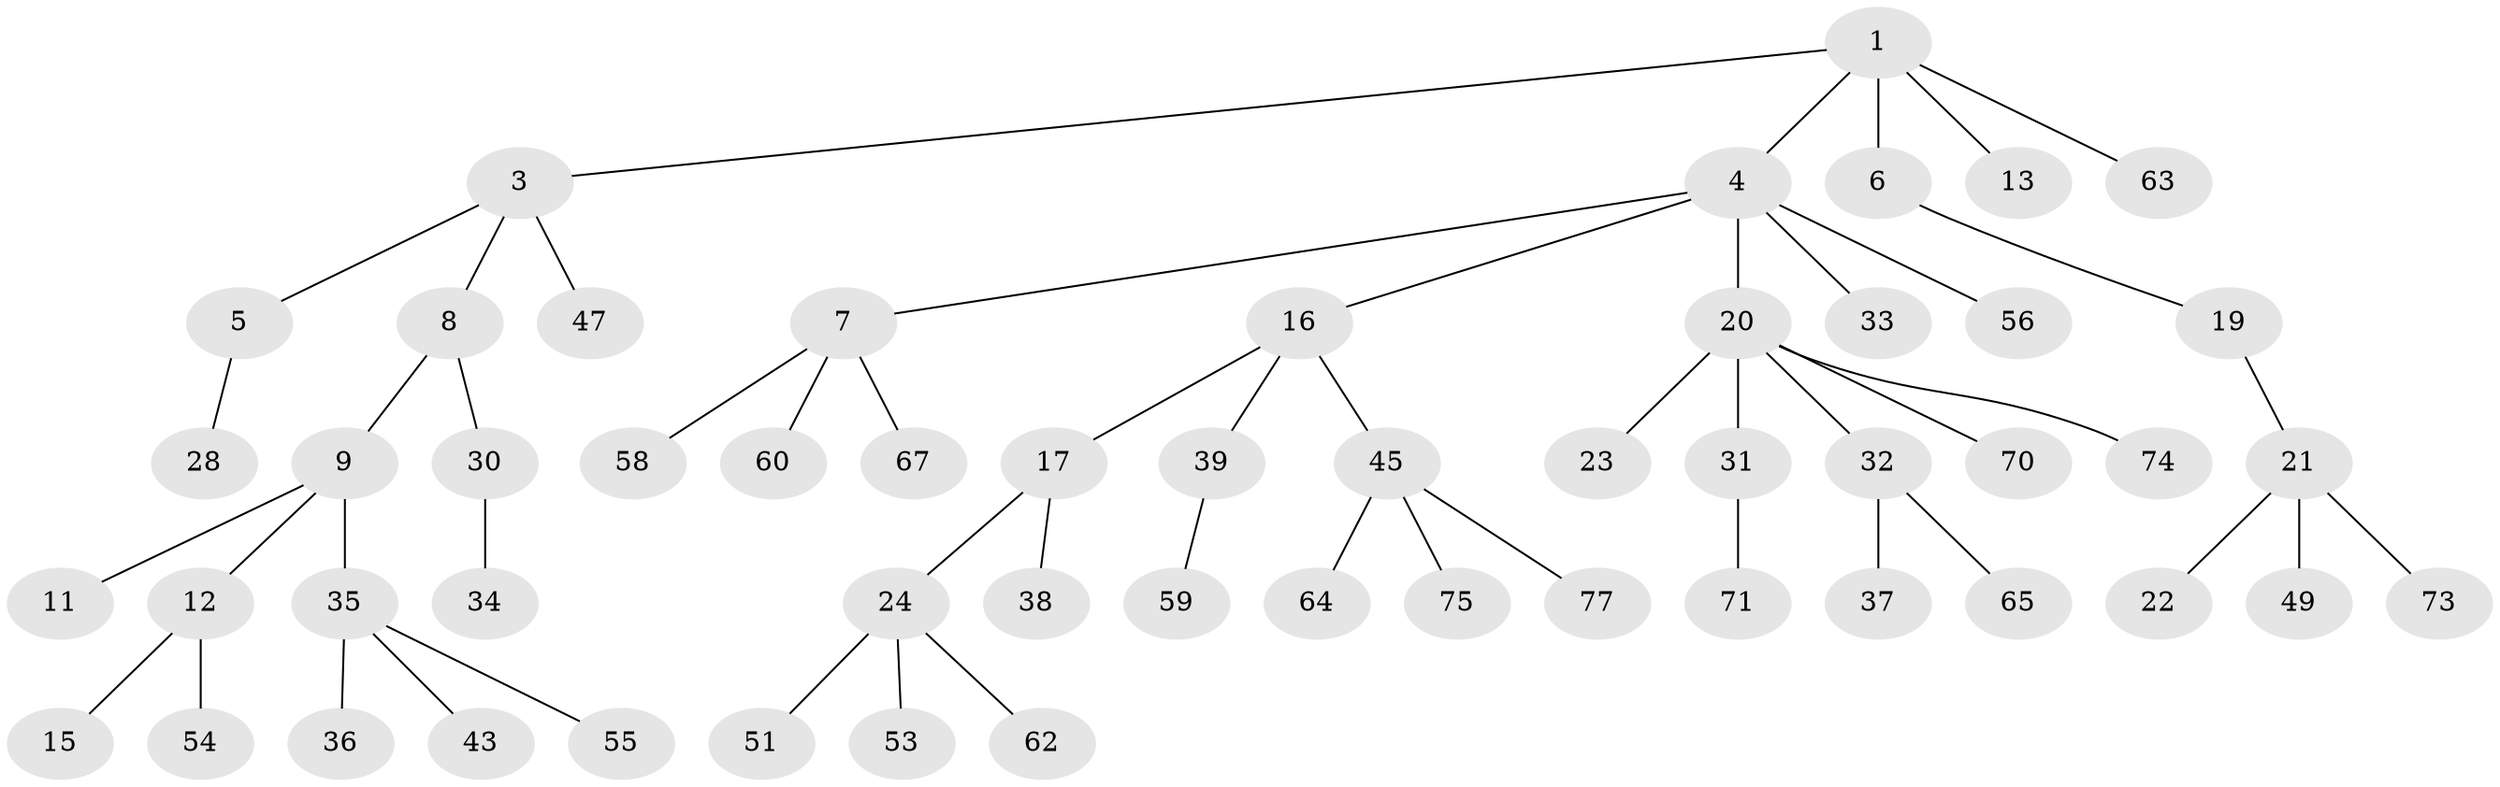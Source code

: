 // original degree distribution, {4: 0.10256410256410256, 3: 0.10256410256410256, 6: 0.01282051282051282, 2: 0.24358974358974358, 1: 0.5, 5: 0.038461538461538464}
// Generated by graph-tools (version 1.1) at 2025/19/03/04/25 18:19:15]
// undirected, 54 vertices, 53 edges
graph export_dot {
graph [start="1"]
  node [color=gray90,style=filled];
  1 [super="+2+57"];
  3;
  4;
  5 [super="+18"];
  6;
  7;
  8 [super="+10"];
  9 [super="+29"];
  11;
  12 [super="+14"];
  13;
  15;
  16;
  17;
  19;
  20 [super="+66+26"];
  21 [super="+27"];
  22;
  23;
  24 [super="+61+52"];
  28;
  30 [super="+48"];
  31 [super="+46"];
  32;
  33;
  34;
  35;
  36;
  37 [super="+42"];
  38 [super="+44"];
  39 [super="+40"];
  43;
  45 [super="+78+72"];
  47 [super="+50"];
  49;
  51;
  53;
  54 [super="+69"];
  55;
  56;
  58;
  59;
  60;
  62;
  63;
  64;
  65;
  67;
  70;
  71;
  73;
  74 [super="+76"];
  75;
  77;
  1 -- 3;
  1 -- 6;
  1 -- 4;
  1 -- 13;
  1 -- 63;
  3 -- 5;
  3 -- 8;
  3 -- 47;
  4 -- 7;
  4 -- 16;
  4 -- 20;
  4 -- 33;
  4 -- 56;
  5 -- 28;
  6 -- 19;
  7 -- 58;
  7 -- 60;
  7 -- 67;
  8 -- 9;
  8 -- 30;
  9 -- 11;
  9 -- 12;
  9 -- 35;
  12 -- 15;
  12 -- 54;
  16 -- 17;
  16 -- 39;
  16 -- 45;
  17 -- 24;
  17 -- 38;
  19 -- 21;
  20 -- 23;
  20 -- 32;
  20 -- 74;
  20 -- 70;
  20 -- 31;
  21 -- 22;
  21 -- 49;
  21 -- 73;
  24 -- 51;
  24 -- 62;
  24 -- 53;
  30 -- 34;
  31 -- 71;
  32 -- 37;
  32 -- 65;
  35 -- 36;
  35 -- 43;
  35 -- 55;
  39 -- 59;
  45 -- 64;
  45 -- 75;
  45 -- 77;
}
